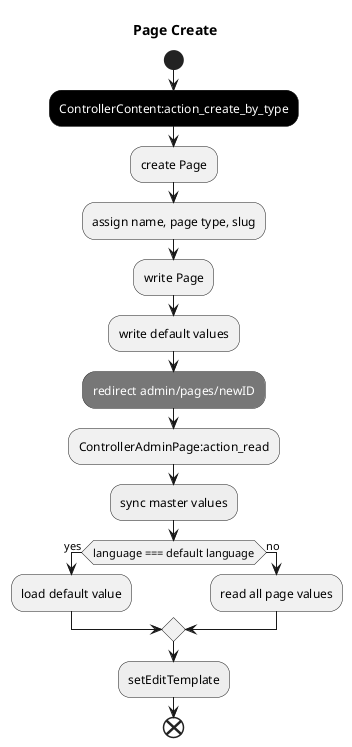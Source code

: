 @startuml
skinparam Shadowing false

title Page Create

start

#000:<color:#FFF>ControllerContent:action_create_by_type</color>;
:create Page;

:assign name, page type, slug;

:write Page;

:write default values;

#777:<color:#FFF>redirect admin/pages/newID</color>;
:ControllerAdminPage:action_read;
#EEE:sync master values;
if (language === default language) then (yes)
:load default value;
else (no)
:read all page values;
endif
#EEE:setEditTemplate;
end



@enduml
